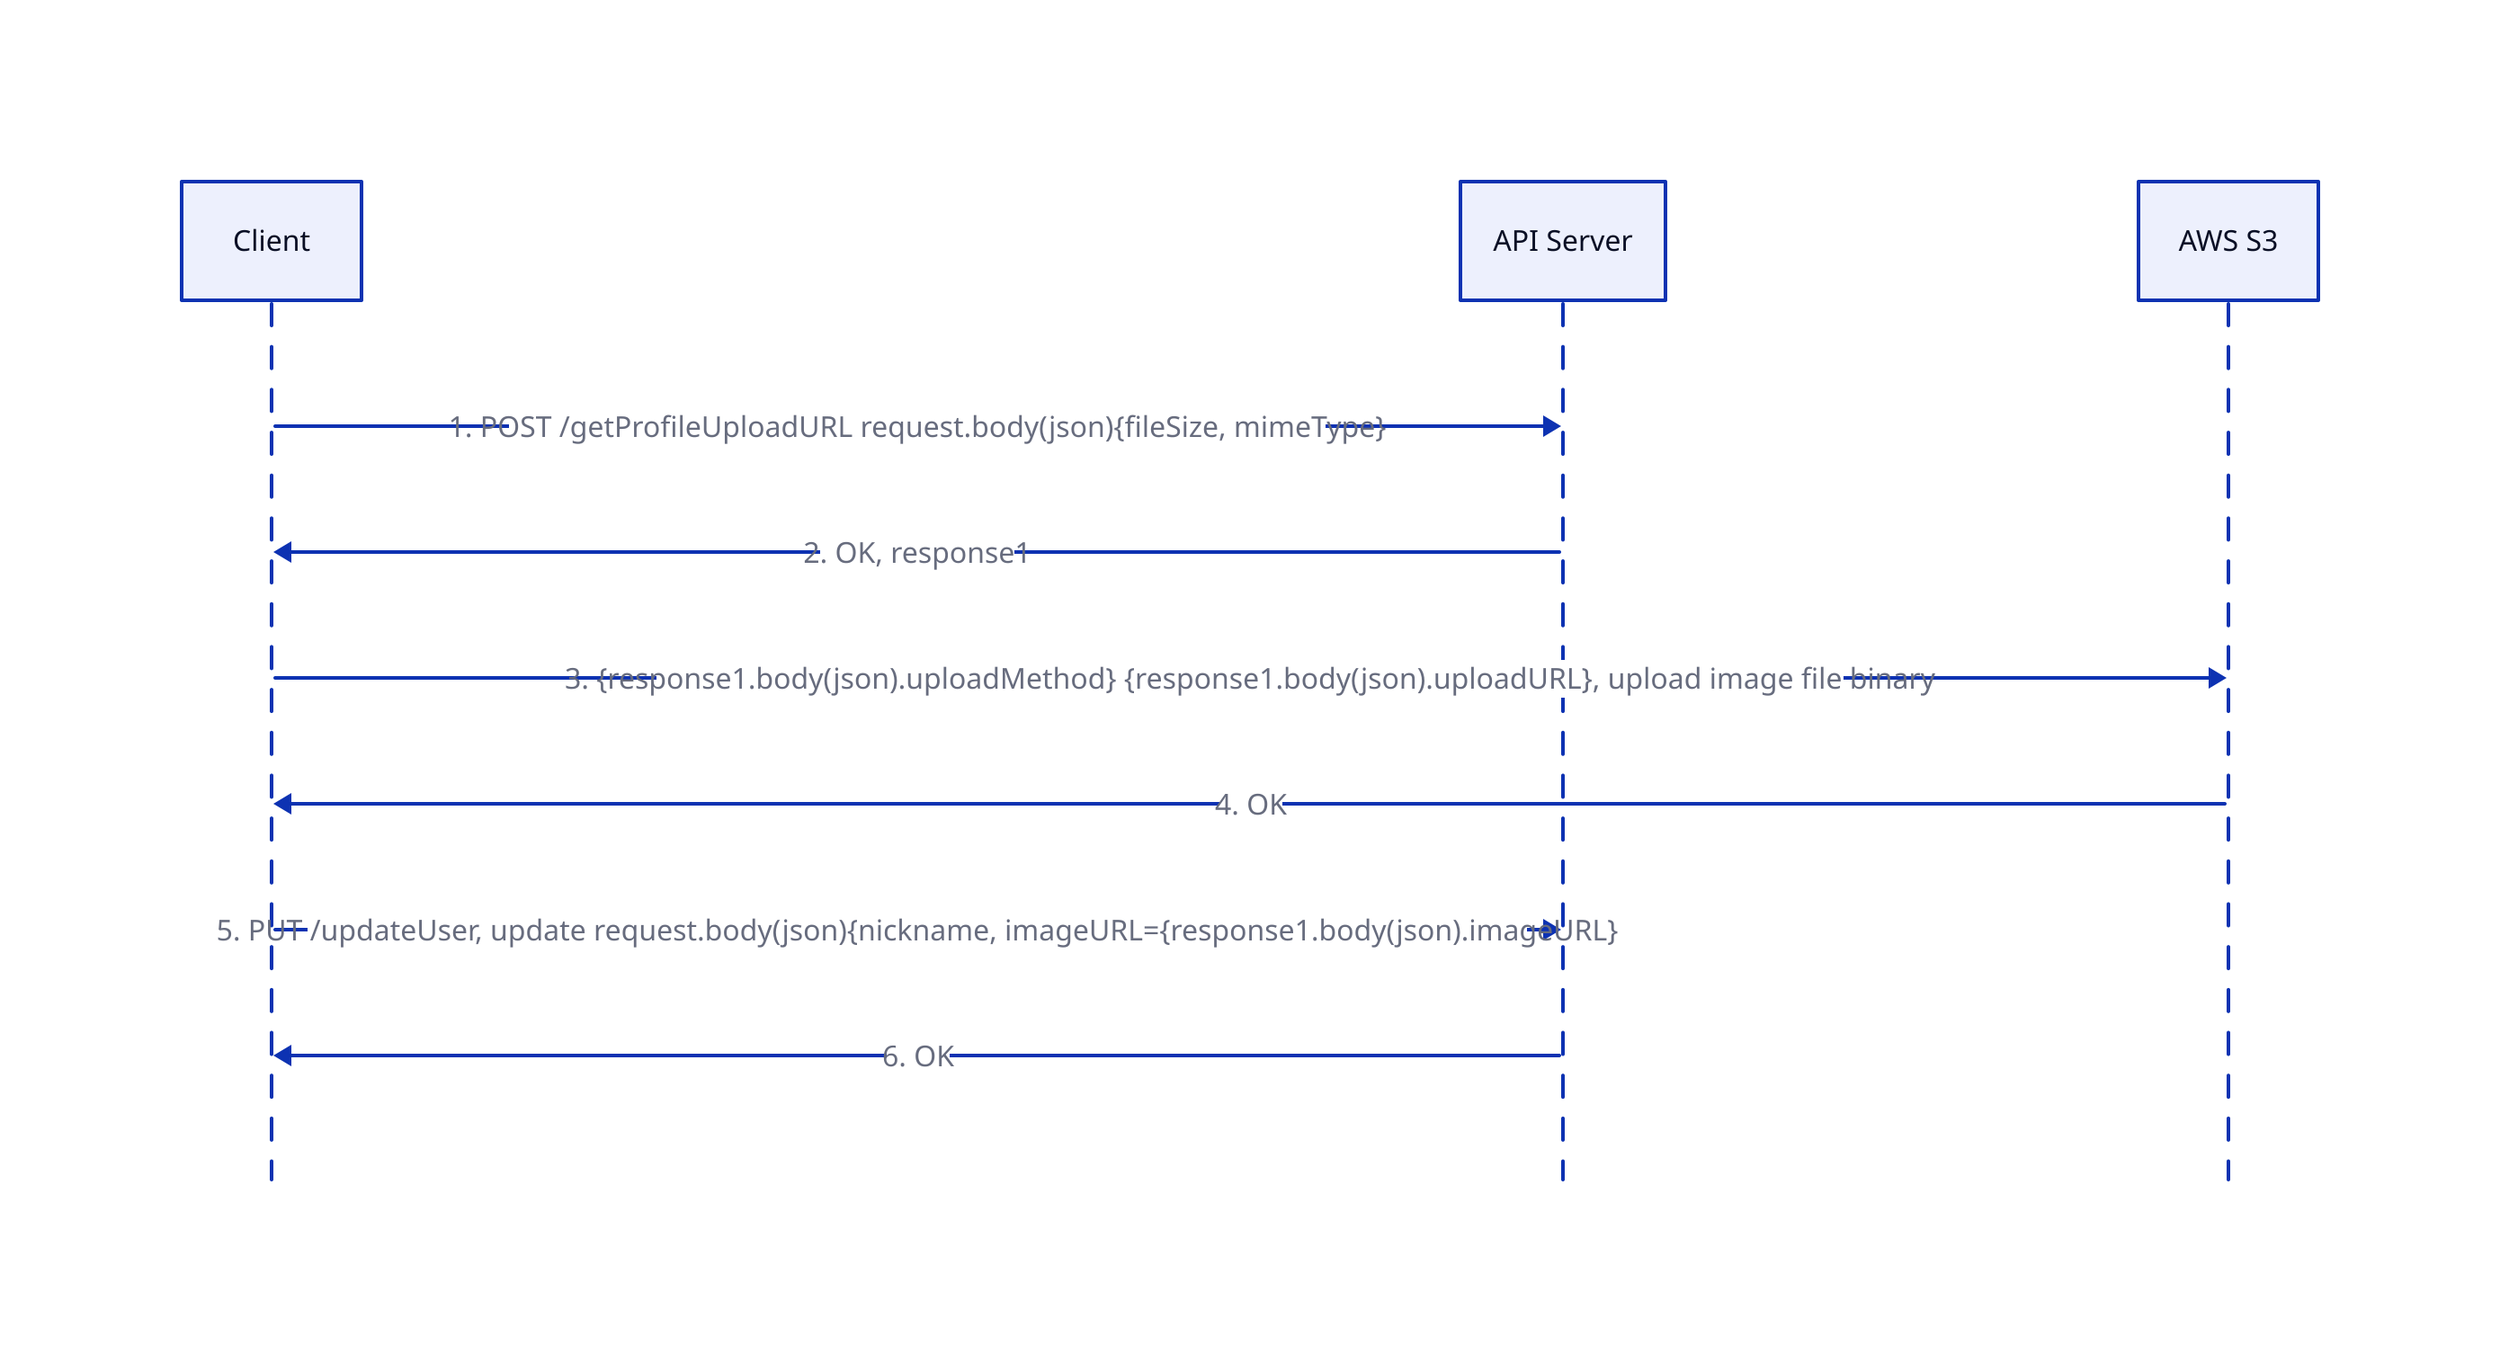 shape: sequence_diagram

Client -> API Server: 1. POST /getProfileUploadURL request.body(json)\{fileSize, mimeType\}
API Server -> Client: 2. OK, response1

Client -> AWS S3: 3. \{response1.body(json).uploadMethod\} \{response1.body(json).uploadURL\}, upload image file binary
AWS S3 -> Client: 4. OK

Client -> API Server: 5. PUT /updateUser, update request.body(json)\{nickname, imageURL=\{response1.body(json).imageURL\}
API Server -> Client: 6. OK